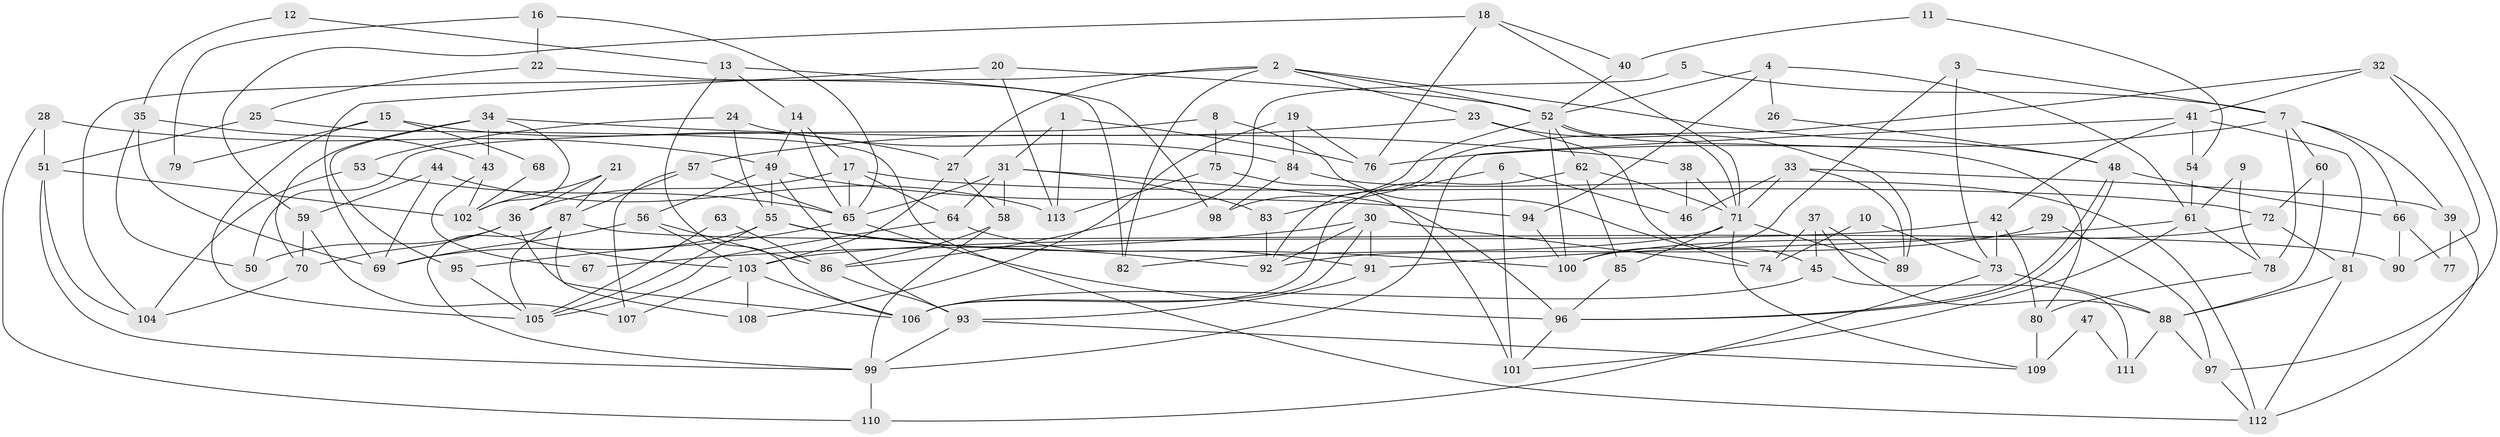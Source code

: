 // coarse degree distribution, {3: 0.18571428571428572, 7: 0.11428571428571428, 6: 0.14285714285714285, 5: 0.14285714285714285, 4: 0.22857142857142856, 8: 0.05714285714285714, 9: 0.04285714285714286, 2: 0.05714285714285714, 10: 0.02857142857142857}
// Generated by graph-tools (version 1.1) at 2025/24/03/03/25 07:24:01]
// undirected, 113 vertices, 226 edges
graph export_dot {
graph [start="1"]
  node [color=gray90,style=filled];
  1;
  2;
  3;
  4;
  5;
  6;
  7;
  8;
  9;
  10;
  11;
  12;
  13;
  14;
  15;
  16;
  17;
  18;
  19;
  20;
  21;
  22;
  23;
  24;
  25;
  26;
  27;
  28;
  29;
  30;
  31;
  32;
  33;
  34;
  35;
  36;
  37;
  38;
  39;
  40;
  41;
  42;
  43;
  44;
  45;
  46;
  47;
  48;
  49;
  50;
  51;
  52;
  53;
  54;
  55;
  56;
  57;
  58;
  59;
  60;
  61;
  62;
  63;
  64;
  65;
  66;
  67;
  68;
  69;
  70;
  71;
  72;
  73;
  74;
  75;
  76;
  77;
  78;
  79;
  80;
  81;
  82;
  83;
  84;
  85;
  86;
  87;
  88;
  89;
  90;
  91;
  92;
  93;
  94;
  95;
  96;
  97;
  98;
  99;
  100;
  101;
  102;
  103;
  104;
  105;
  106;
  107;
  108;
  109;
  110;
  111;
  112;
  113;
  1 -- 113;
  1 -- 76;
  1 -- 31;
  2 -- 52;
  2 -- 104;
  2 -- 23;
  2 -- 27;
  2 -- 48;
  2 -- 82;
  3 -- 73;
  3 -- 100;
  3 -- 7;
  4 -- 52;
  4 -- 94;
  4 -- 26;
  4 -- 61;
  5 -- 7;
  5 -- 86;
  6 -- 101;
  6 -- 83;
  6 -- 46;
  7 -- 60;
  7 -- 39;
  7 -- 66;
  7 -- 76;
  7 -- 78;
  8 -- 74;
  8 -- 50;
  8 -- 75;
  9 -- 78;
  9 -- 61;
  10 -- 74;
  10 -- 73;
  11 -- 40;
  11 -- 54;
  12 -- 13;
  12 -- 35;
  13 -- 14;
  13 -- 98;
  13 -- 106;
  14 -- 65;
  14 -- 17;
  14 -- 49;
  15 -- 105;
  15 -- 27;
  15 -- 68;
  15 -- 79;
  16 -- 65;
  16 -- 22;
  16 -- 79;
  17 -- 65;
  17 -- 64;
  17 -- 36;
  17 -- 72;
  18 -- 71;
  18 -- 59;
  18 -- 40;
  18 -- 76;
  19 -- 76;
  19 -- 108;
  19 -- 84;
  20 -- 52;
  20 -- 113;
  20 -- 69;
  21 -- 36;
  21 -- 87;
  21 -- 102;
  22 -- 25;
  22 -- 82;
  23 -- 45;
  23 -- 57;
  23 -- 89;
  24 -- 55;
  24 -- 53;
  24 -- 84;
  25 -- 112;
  25 -- 51;
  26 -- 48;
  27 -- 103;
  27 -- 58;
  28 -- 110;
  28 -- 49;
  28 -- 51;
  29 -- 92;
  29 -- 97;
  30 -- 106;
  30 -- 92;
  30 -- 67;
  30 -- 74;
  30 -- 91;
  31 -- 58;
  31 -- 64;
  31 -- 65;
  31 -- 83;
  31 -- 96;
  32 -- 41;
  32 -- 90;
  32 -- 92;
  32 -- 97;
  33 -- 71;
  33 -- 39;
  33 -- 46;
  33 -- 89;
  34 -- 95;
  34 -- 38;
  34 -- 43;
  34 -- 70;
  34 -- 102;
  35 -- 69;
  35 -- 43;
  35 -- 50;
  36 -- 106;
  36 -- 50;
  36 -- 70;
  37 -- 88;
  37 -- 89;
  37 -- 45;
  37 -- 74;
  38 -- 46;
  38 -- 71;
  39 -- 112;
  39 -- 77;
  40 -- 52;
  41 -- 42;
  41 -- 99;
  41 -- 54;
  41 -- 81;
  42 -- 80;
  42 -- 103;
  42 -- 73;
  43 -- 102;
  43 -- 67;
  44 -- 59;
  44 -- 69;
  44 -- 113;
  45 -- 106;
  45 -- 111;
  47 -- 109;
  47 -- 111;
  48 -- 96;
  48 -- 96;
  48 -- 66;
  49 -- 56;
  49 -- 55;
  49 -- 93;
  49 -- 94;
  51 -- 102;
  51 -- 99;
  51 -- 104;
  52 -- 71;
  52 -- 62;
  52 -- 80;
  52 -- 98;
  52 -- 100;
  53 -- 104;
  53 -- 65;
  54 -- 61;
  55 -- 105;
  55 -- 69;
  55 -- 92;
  55 -- 100;
  56 -- 69;
  56 -- 86;
  56 -- 103;
  57 -- 65;
  57 -- 87;
  57 -- 107;
  58 -- 99;
  58 -- 86;
  59 -- 70;
  59 -- 107;
  60 -- 72;
  60 -- 88;
  61 -- 78;
  61 -- 91;
  61 -- 101;
  62 -- 71;
  62 -- 106;
  62 -- 85;
  63 -- 105;
  63 -- 86;
  64 -- 91;
  64 -- 105;
  65 -- 96;
  65 -- 95;
  66 -- 77;
  66 -- 90;
  68 -- 102;
  70 -- 104;
  71 -- 85;
  71 -- 89;
  71 -- 82;
  71 -- 109;
  72 -- 100;
  72 -- 81;
  73 -- 88;
  73 -- 110;
  75 -- 101;
  75 -- 113;
  78 -- 80;
  80 -- 109;
  81 -- 88;
  81 -- 112;
  83 -- 92;
  84 -- 98;
  84 -- 112;
  85 -- 96;
  86 -- 93;
  87 -- 99;
  87 -- 90;
  87 -- 105;
  87 -- 108;
  88 -- 97;
  88 -- 111;
  91 -- 93;
  93 -- 99;
  93 -- 109;
  94 -- 100;
  95 -- 105;
  96 -- 101;
  97 -- 112;
  99 -- 110;
  102 -- 103;
  103 -- 106;
  103 -- 107;
  103 -- 108;
}
